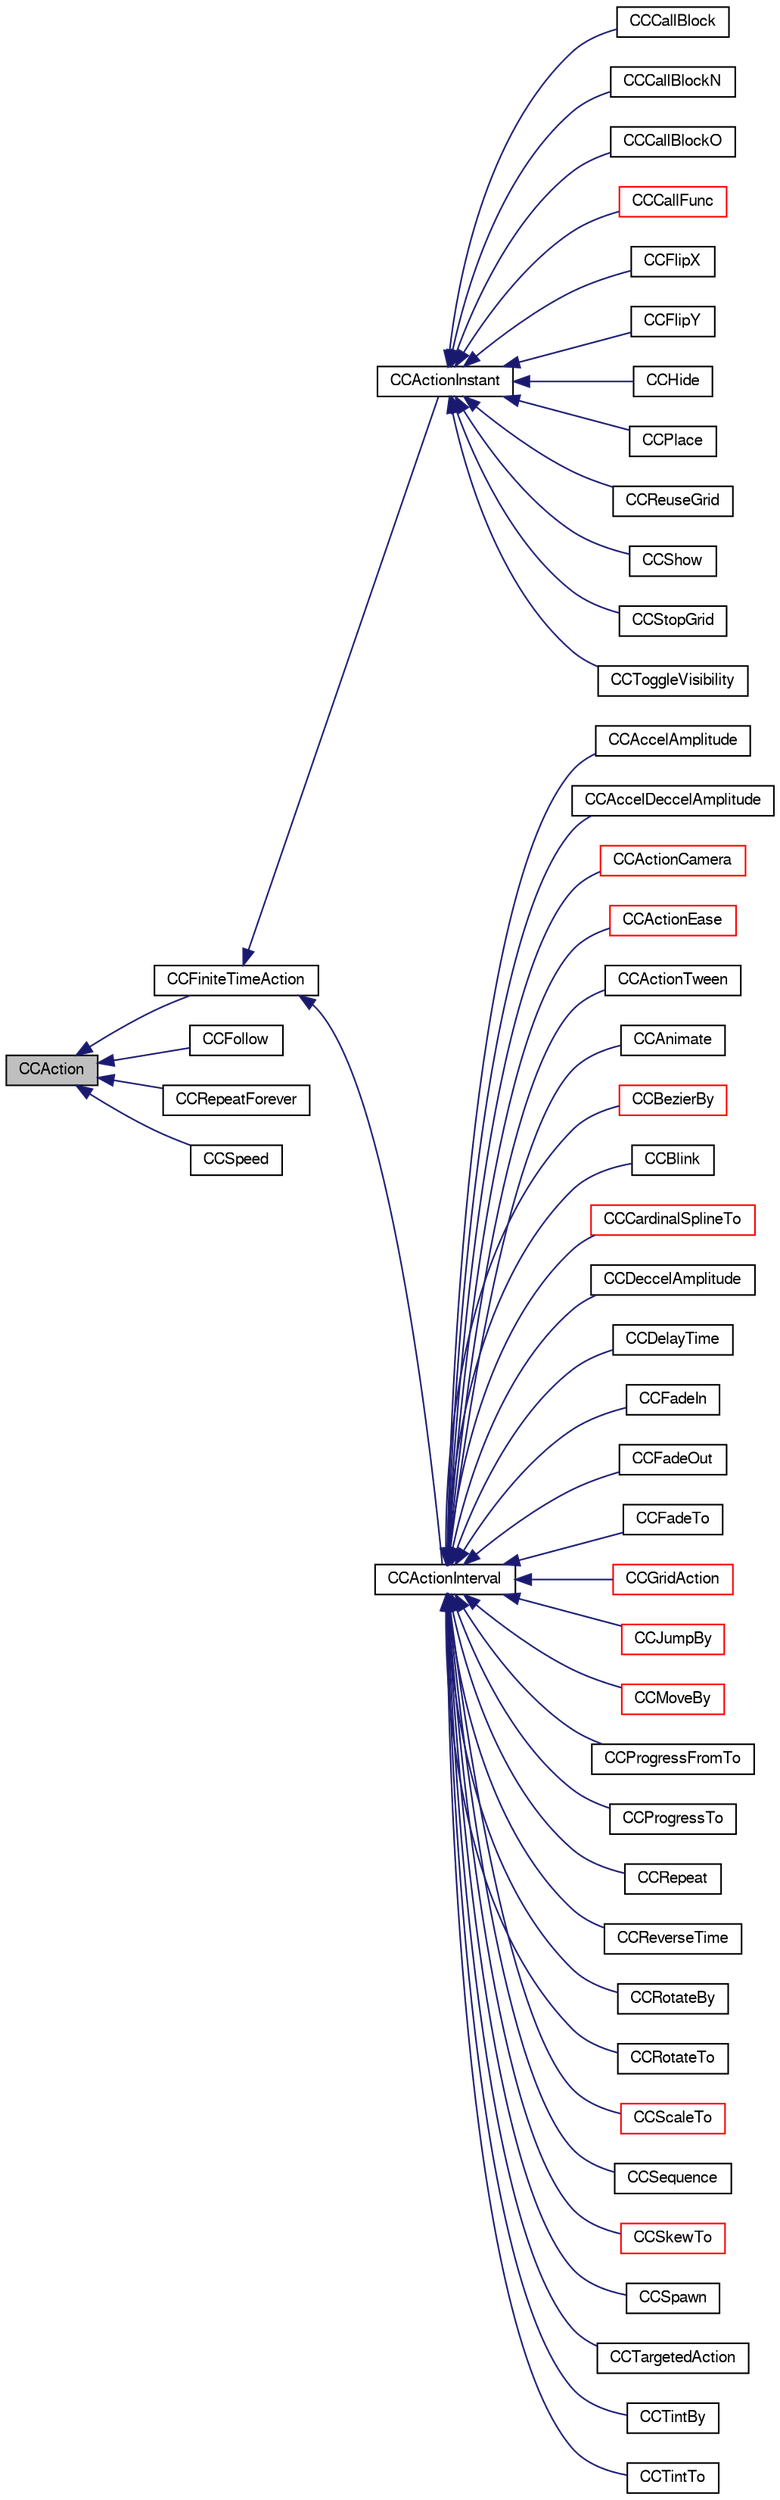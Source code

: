 digraph G
{
  bgcolor="transparent";
  edge [fontname="FreeSans",fontsize="10",labelfontname="FreeSans",labelfontsize="10"];
  node [fontname="FreeSans",fontsize="10",shape=record];
  rankdir="LR";
  Node1 [label="CCAction",height=0.2,width=0.4,color="black", fillcolor="grey75", style="filled" fontcolor="black"];
  Node1 -> Node2 [dir="back",color="midnightblue",fontsize="10",style="solid",fontname="FreeSans"];
  Node2 [label="CCFiniteTimeAction",height=0.2,width=0.4,color="black",URL="$interface_c_c_finite_time_action.html"];
  Node2 -> Node3 [dir="back",color="midnightblue",fontsize="10",style="solid",fontname="FreeSans"];
  Node3 [label="CCActionInstant",height=0.2,width=0.4,color="black",URL="$interface_c_c_action_instant.html"];
  Node3 -> Node4 [dir="back",color="midnightblue",fontsize="10",style="solid",fontname="FreeSans"];
  Node4 [label="CCCallBlock",height=0.2,width=0.4,color="black",URL="$interface_c_c_call_block.html"];
  Node3 -> Node5 [dir="back",color="midnightblue",fontsize="10",style="solid",fontname="FreeSans"];
  Node5 [label="CCCallBlockN",height=0.2,width=0.4,color="black",URL="$interface_c_c_call_block_n.html"];
  Node3 -> Node6 [dir="back",color="midnightblue",fontsize="10",style="solid",fontname="FreeSans"];
  Node6 [label="CCCallBlockO",height=0.2,width=0.4,color="black",URL="$interface_c_c_call_block_o.html"];
  Node3 -> Node7 [dir="back",color="midnightblue",fontsize="10",style="solid",fontname="FreeSans"];
  Node7 [label="CCCallFunc",height=0.2,width=0.4,color="red",URL="$interface_c_c_call_func.html"];
  Node3 -> Node8 [dir="back",color="midnightblue",fontsize="10",style="solid",fontname="FreeSans"];
  Node8 [label="CCFlipX",height=0.2,width=0.4,color="black",URL="$interface_c_c_flip_x.html"];
  Node3 -> Node9 [dir="back",color="midnightblue",fontsize="10",style="solid",fontname="FreeSans"];
  Node9 [label="CCFlipY",height=0.2,width=0.4,color="black",URL="$interface_c_c_flip_y.html"];
  Node3 -> Node10 [dir="back",color="midnightblue",fontsize="10",style="solid",fontname="FreeSans"];
  Node10 [label="CCHide",height=0.2,width=0.4,color="black",URL="$interface_c_c_hide.html"];
  Node3 -> Node11 [dir="back",color="midnightblue",fontsize="10",style="solid",fontname="FreeSans"];
  Node11 [label="CCPlace",height=0.2,width=0.4,color="black",URL="$interface_c_c_place.html"];
  Node3 -> Node12 [dir="back",color="midnightblue",fontsize="10",style="solid",fontname="FreeSans"];
  Node12 [label="CCReuseGrid",height=0.2,width=0.4,color="black",URL="$interface_c_c_reuse_grid.html"];
  Node3 -> Node13 [dir="back",color="midnightblue",fontsize="10",style="solid",fontname="FreeSans"];
  Node13 [label="CCShow",height=0.2,width=0.4,color="black",URL="$interface_c_c_show.html"];
  Node3 -> Node14 [dir="back",color="midnightblue",fontsize="10",style="solid",fontname="FreeSans"];
  Node14 [label="CCStopGrid",height=0.2,width=0.4,color="black",URL="$interface_c_c_stop_grid.html"];
  Node3 -> Node15 [dir="back",color="midnightblue",fontsize="10",style="solid",fontname="FreeSans"];
  Node15 [label="CCToggleVisibility",height=0.2,width=0.4,color="black",URL="$interface_c_c_toggle_visibility.html"];
  Node2 -> Node16 [dir="back",color="midnightblue",fontsize="10",style="solid",fontname="FreeSans"];
  Node16 [label="CCActionInterval",height=0.2,width=0.4,color="black",URL="$interface_c_c_action_interval.html"];
  Node16 -> Node17 [dir="back",color="midnightblue",fontsize="10",style="solid",fontname="FreeSans"];
  Node17 [label="CCAccelAmplitude",height=0.2,width=0.4,color="black",URL="$interface_c_c_accel_amplitude.html"];
  Node16 -> Node18 [dir="back",color="midnightblue",fontsize="10",style="solid",fontname="FreeSans"];
  Node18 [label="CCAccelDeccelAmplitude",height=0.2,width=0.4,color="black",URL="$interface_c_c_accel_deccel_amplitude.html"];
  Node16 -> Node19 [dir="back",color="midnightblue",fontsize="10",style="solid",fontname="FreeSans"];
  Node19 [label="CCActionCamera",height=0.2,width=0.4,color="red",URL="$interface_c_c_action_camera.html"];
  Node16 -> Node20 [dir="back",color="midnightblue",fontsize="10",style="solid",fontname="FreeSans"];
  Node20 [label="CCActionEase",height=0.2,width=0.4,color="red",URL="$interface_c_c_action_ease.html"];
  Node16 -> Node21 [dir="back",color="midnightblue",fontsize="10",style="solid",fontname="FreeSans"];
  Node21 [label="CCActionTween",height=0.2,width=0.4,color="black",URL="$interface_c_c_action_tween.html"];
  Node16 -> Node22 [dir="back",color="midnightblue",fontsize="10",style="solid",fontname="FreeSans"];
  Node22 [label="CCAnimate",height=0.2,width=0.4,color="black",URL="$interface_c_c_animate.html"];
  Node16 -> Node23 [dir="back",color="midnightblue",fontsize="10",style="solid",fontname="FreeSans"];
  Node23 [label="CCBezierBy",height=0.2,width=0.4,color="red",URL="$interface_c_c_bezier_by.html"];
  Node16 -> Node24 [dir="back",color="midnightblue",fontsize="10",style="solid",fontname="FreeSans"];
  Node24 [label="CCBlink",height=0.2,width=0.4,color="black",URL="$interface_c_c_blink.html"];
  Node16 -> Node25 [dir="back",color="midnightblue",fontsize="10",style="solid",fontname="FreeSans"];
  Node25 [label="CCCardinalSplineTo",height=0.2,width=0.4,color="red",URL="$interface_c_c_cardinal_spline_to.html"];
  Node16 -> Node26 [dir="back",color="midnightblue",fontsize="10",style="solid",fontname="FreeSans"];
  Node26 [label="CCDeccelAmplitude",height=0.2,width=0.4,color="black",URL="$interface_c_c_deccel_amplitude.html"];
  Node16 -> Node27 [dir="back",color="midnightblue",fontsize="10",style="solid",fontname="FreeSans"];
  Node27 [label="CCDelayTime",height=0.2,width=0.4,color="black",URL="$interface_c_c_delay_time.html"];
  Node16 -> Node28 [dir="back",color="midnightblue",fontsize="10",style="solid",fontname="FreeSans"];
  Node28 [label="CCFadeIn",height=0.2,width=0.4,color="black",URL="$interface_c_c_fade_in.html"];
  Node16 -> Node29 [dir="back",color="midnightblue",fontsize="10",style="solid",fontname="FreeSans"];
  Node29 [label="CCFadeOut",height=0.2,width=0.4,color="black",URL="$interface_c_c_fade_out.html"];
  Node16 -> Node30 [dir="back",color="midnightblue",fontsize="10",style="solid",fontname="FreeSans"];
  Node30 [label="CCFadeTo",height=0.2,width=0.4,color="black",URL="$interface_c_c_fade_to.html"];
  Node16 -> Node31 [dir="back",color="midnightblue",fontsize="10",style="solid",fontname="FreeSans"];
  Node31 [label="CCGridAction",height=0.2,width=0.4,color="red",URL="$interface_c_c_grid_action.html"];
  Node16 -> Node32 [dir="back",color="midnightblue",fontsize="10",style="solid",fontname="FreeSans"];
  Node32 [label="CCJumpBy",height=0.2,width=0.4,color="red",URL="$interface_c_c_jump_by.html"];
  Node16 -> Node33 [dir="back",color="midnightblue",fontsize="10",style="solid",fontname="FreeSans"];
  Node33 [label="CCMoveBy",height=0.2,width=0.4,color="red",URL="$interface_c_c_move_by.html"];
  Node16 -> Node34 [dir="back",color="midnightblue",fontsize="10",style="solid",fontname="FreeSans"];
  Node34 [label="CCProgressFromTo",height=0.2,width=0.4,color="black",URL="$interface_c_c_progress_from_to.html"];
  Node16 -> Node35 [dir="back",color="midnightblue",fontsize="10",style="solid",fontname="FreeSans"];
  Node35 [label="CCProgressTo",height=0.2,width=0.4,color="black",URL="$interface_c_c_progress_to.html"];
  Node16 -> Node36 [dir="back",color="midnightblue",fontsize="10",style="solid",fontname="FreeSans"];
  Node36 [label="CCRepeat",height=0.2,width=0.4,color="black",URL="$interface_c_c_repeat.html"];
  Node16 -> Node37 [dir="back",color="midnightblue",fontsize="10",style="solid",fontname="FreeSans"];
  Node37 [label="CCReverseTime",height=0.2,width=0.4,color="black",URL="$interface_c_c_reverse_time.html"];
  Node16 -> Node38 [dir="back",color="midnightblue",fontsize="10",style="solid",fontname="FreeSans"];
  Node38 [label="CCRotateBy",height=0.2,width=0.4,color="black",URL="$interface_c_c_rotate_by.html"];
  Node16 -> Node39 [dir="back",color="midnightblue",fontsize="10",style="solid",fontname="FreeSans"];
  Node39 [label="CCRotateTo",height=0.2,width=0.4,color="black",URL="$interface_c_c_rotate_to.html"];
  Node16 -> Node40 [dir="back",color="midnightblue",fontsize="10",style="solid",fontname="FreeSans"];
  Node40 [label="CCScaleTo",height=0.2,width=0.4,color="red",URL="$interface_c_c_scale_to.html"];
  Node16 -> Node41 [dir="back",color="midnightblue",fontsize="10",style="solid",fontname="FreeSans"];
  Node41 [label="CCSequence",height=0.2,width=0.4,color="black",URL="$interface_c_c_sequence.html"];
  Node16 -> Node42 [dir="back",color="midnightblue",fontsize="10",style="solid",fontname="FreeSans"];
  Node42 [label="CCSkewTo",height=0.2,width=0.4,color="red",URL="$interface_c_c_skew_to.html"];
  Node16 -> Node43 [dir="back",color="midnightblue",fontsize="10",style="solid",fontname="FreeSans"];
  Node43 [label="CCSpawn",height=0.2,width=0.4,color="black",URL="$interface_c_c_spawn.html"];
  Node16 -> Node44 [dir="back",color="midnightblue",fontsize="10",style="solid",fontname="FreeSans"];
  Node44 [label="CCTargetedAction",height=0.2,width=0.4,color="black",URL="$interface_c_c_targeted_action.html"];
  Node16 -> Node45 [dir="back",color="midnightblue",fontsize="10",style="solid",fontname="FreeSans"];
  Node45 [label="CCTintBy",height=0.2,width=0.4,color="black",URL="$interface_c_c_tint_by.html"];
  Node16 -> Node46 [dir="back",color="midnightblue",fontsize="10",style="solid",fontname="FreeSans"];
  Node46 [label="CCTintTo",height=0.2,width=0.4,color="black",URL="$interface_c_c_tint_to.html"];
  Node1 -> Node47 [dir="back",color="midnightblue",fontsize="10",style="solid",fontname="FreeSans"];
  Node47 [label="CCFollow",height=0.2,width=0.4,color="black",URL="$interface_c_c_follow.html"];
  Node1 -> Node48 [dir="back",color="midnightblue",fontsize="10",style="solid",fontname="FreeSans"];
  Node48 [label="CCRepeatForever",height=0.2,width=0.4,color="black",URL="$interface_c_c_repeat_forever.html"];
  Node1 -> Node49 [dir="back",color="midnightblue",fontsize="10",style="solid",fontname="FreeSans"];
  Node49 [label="CCSpeed",height=0.2,width=0.4,color="black",URL="$interface_c_c_speed.html"];
}
